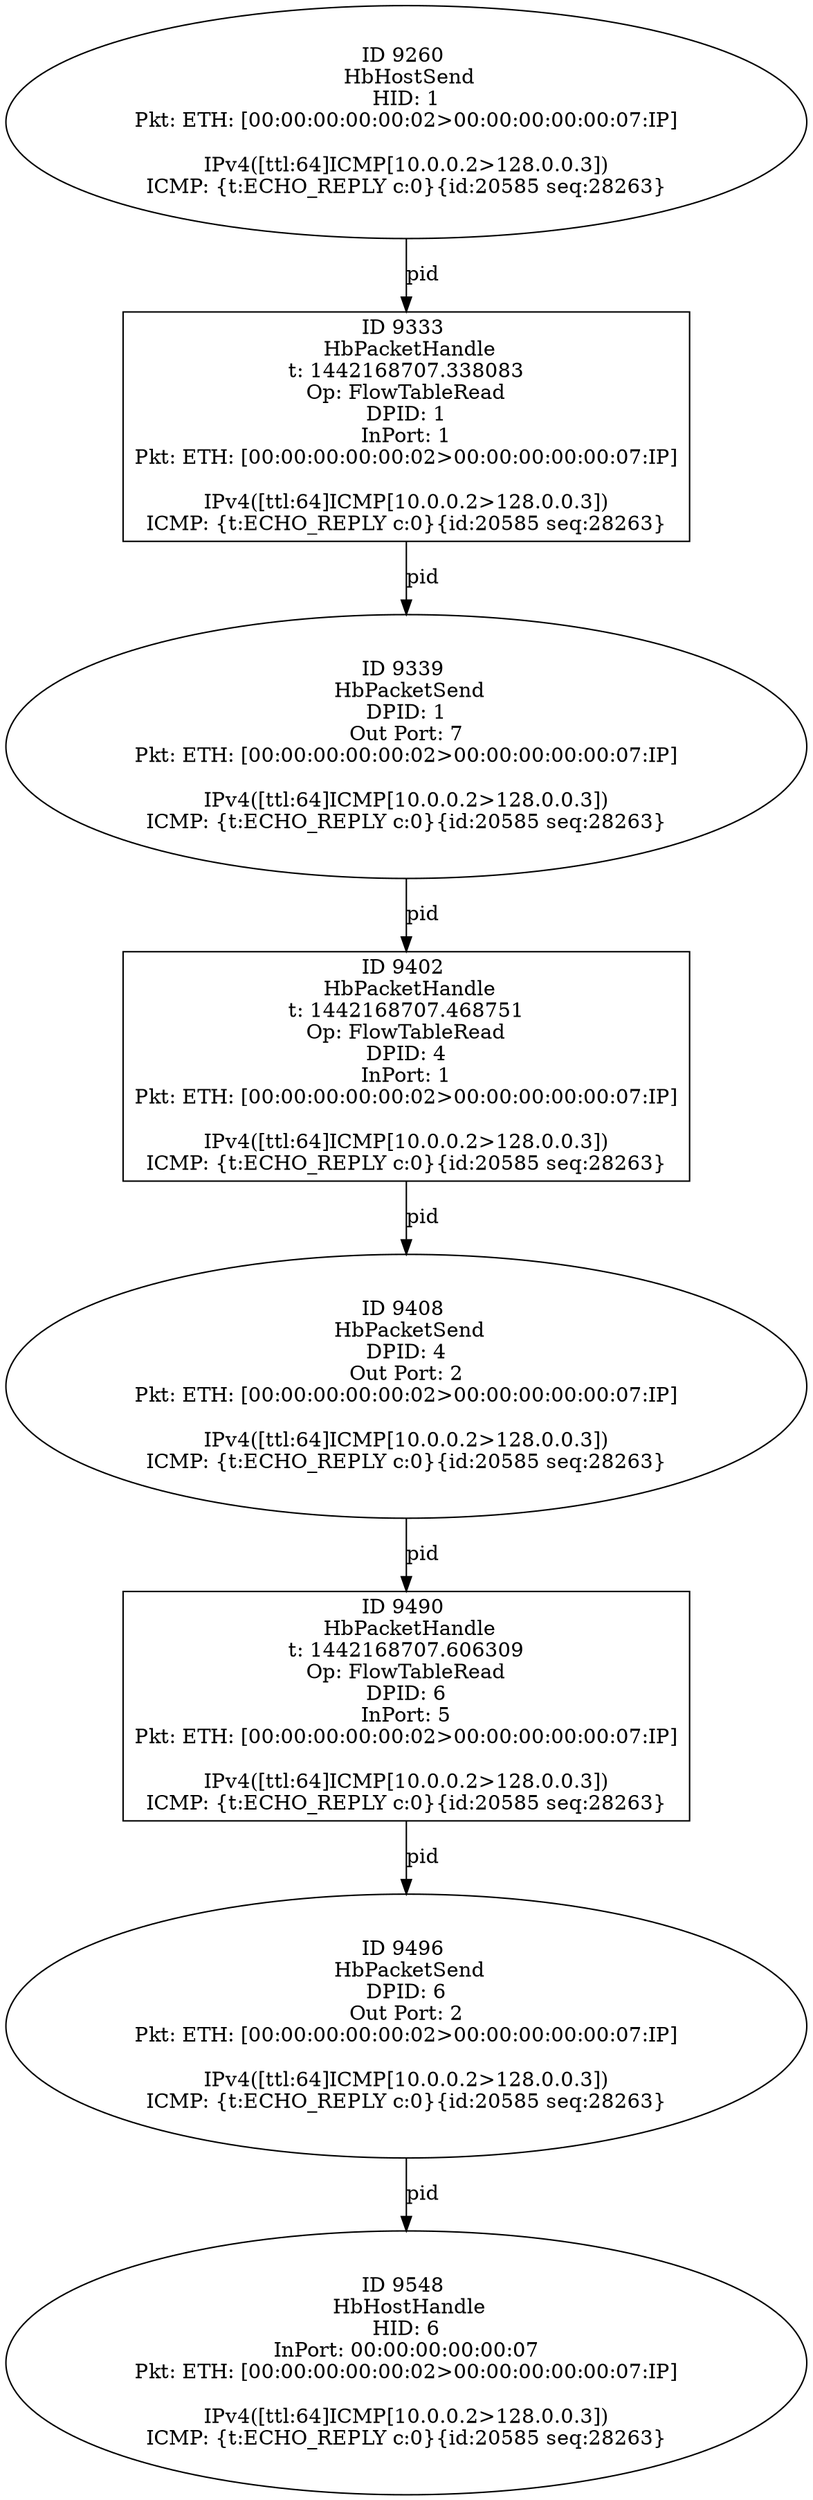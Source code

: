 strict digraph G {
9408 [shape=oval, event=<hb_events.HbPacketSend object at 0x108cb2f10>, label="ID 9408 
 HbPacketSend
DPID: 4
Out Port: 2
Pkt: ETH: [00:00:00:00:00:02>00:00:00:00:00:07:IP]

IPv4([ttl:64]ICMP[10.0.0.2>128.0.0.3])
ICMP: {t:ECHO_REPLY c:0}{id:20585 seq:28263}"];
9548 [shape=oval, event=<hb_events.HbHostHandle object at 0x108d26a90>, label="ID 9548 
 HbHostHandle
HID: 6
InPort: 00:00:00:00:00:07
Pkt: ETH: [00:00:00:00:00:02>00:00:00:00:00:07:IP]

IPv4([ttl:64]ICMP[10.0.0.2>128.0.0.3])
ICMP: {t:ECHO_REPLY c:0}{id:20585 seq:28263}"];
9260 [shape=oval, event=<hb_events.HbHostSend object at 0x108c2b450>, label="ID 9260 
 HbHostSend
HID: 1
Pkt: ETH: [00:00:00:00:00:02>00:00:00:00:00:07:IP]

IPv4([ttl:64]ICMP[10.0.0.2>128.0.0.3])
ICMP: {t:ECHO_REPLY c:0}{id:20585 seq:28263}"];
9490 [shape=box, event=<hb_events.HbPacketHandle object at 0x108cf2910>, label="ID 9490 
 HbPacketHandle
t: 1442168707.606309
Op: FlowTableRead
DPID: 6
InPort: 5
Pkt: ETH: [00:00:00:00:00:02>00:00:00:00:00:07:IP]

IPv4([ttl:64]ICMP[10.0.0.2>128.0.0.3])
ICMP: {t:ECHO_REPLY c:0}{id:20585 seq:28263}"];
9333 [shape=box, event=<hb_events.HbPacketHandle object at 0x108c82090>, label="ID 9333 
 HbPacketHandle
t: 1442168707.338083
Op: FlowTableRead
DPID: 1
InPort: 1
Pkt: ETH: [00:00:00:00:00:02>00:00:00:00:00:07:IP]

IPv4([ttl:64]ICMP[10.0.0.2>128.0.0.3])
ICMP: {t:ECHO_REPLY c:0}{id:20585 seq:28263}"];
9496 [shape=oval, event=<hb_events.HbPacketSend object at 0x108d019d0>, label="ID 9496 
 HbPacketSend
DPID: 6
Out Port: 2
Pkt: ETH: [00:00:00:00:00:02>00:00:00:00:00:07:IP]

IPv4([ttl:64]ICMP[10.0.0.2>128.0.0.3])
ICMP: {t:ECHO_REPLY c:0}{id:20585 seq:28263}"];
9402 [shape=box, event=<hb_events.HbPacketHandle object at 0x108ca6950>, label="ID 9402 
 HbPacketHandle
t: 1442168707.468751
Op: FlowTableRead
DPID: 4
InPort: 1
Pkt: ETH: [00:00:00:00:00:02>00:00:00:00:00:07:IP]

IPv4([ttl:64]ICMP[10.0.0.2>128.0.0.3])
ICMP: {t:ECHO_REPLY c:0}{id:20585 seq:28263}"];
9339 [shape=oval, event=<hb_events.HbPacketSend object at 0x108c7b310>, label="ID 9339 
 HbPacketSend
DPID: 1
Out Port: 7
Pkt: ETH: [00:00:00:00:00:02>00:00:00:00:00:07:IP]

IPv4([ttl:64]ICMP[10.0.0.2>128.0.0.3])
ICMP: {t:ECHO_REPLY c:0}{id:20585 seq:28263}"];
9408 -> 9490  [rel=pid, label=pid];
9260 -> 9333  [rel=pid, label=pid];
9490 -> 9496  [rel=pid, label=pid];
9333 -> 9339  [rel=pid, label=pid];
9496 -> 9548  [rel=pid, label=pid];
9402 -> 9408  [rel=pid, label=pid];
9339 -> 9402  [rel=pid, label=pid];
}

